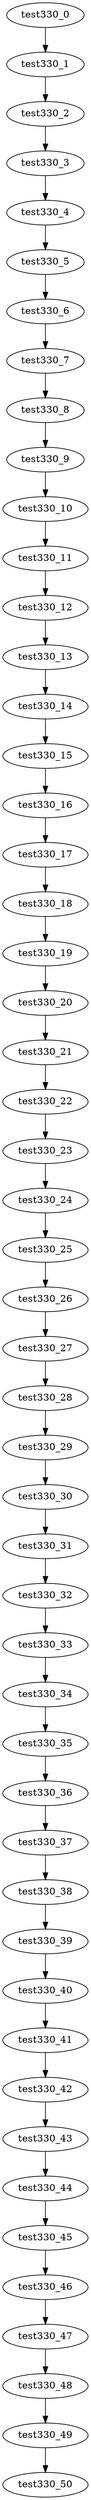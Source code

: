 digraph G {
test330_0->test330_1;
test330_1->test330_2;
test330_2->test330_3;
test330_3->test330_4;
test330_4->test330_5;
test330_5->test330_6;
test330_6->test330_7;
test330_7->test330_8;
test330_8->test330_9;
test330_9->test330_10;
test330_10->test330_11;
test330_11->test330_12;
test330_12->test330_13;
test330_13->test330_14;
test330_14->test330_15;
test330_15->test330_16;
test330_16->test330_17;
test330_17->test330_18;
test330_18->test330_19;
test330_19->test330_20;
test330_20->test330_21;
test330_21->test330_22;
test330_22->test330_23;
test330_23->test330_24;
test330_24->test330_25;
test330_25->test330_26;
test330_26->test330_27;
test330_27->test330_28;
test330_28->test330_29;
test330_29->test330_30;
test330_30->test330_31;
test330_31->test330_32;
test330_32->test330_33;
test330_33->test330_34;
test330_34->test330_35;
test330_35->test330_36;
test330_36->test330_37;
test330_37->test330_38;
test330_38->test330_39;
test330_39->test330_40;
test330_40->test330_41;
test330_41->test330_42;
test330_42->test330_43;
test330_43->test330_44;
test330_44->test330_45;
test330_45->test330_46;
test330_46->test330_47;
test330_47->test330_48;
test330_48->test330_49;
test330_49->test330_50;

}
